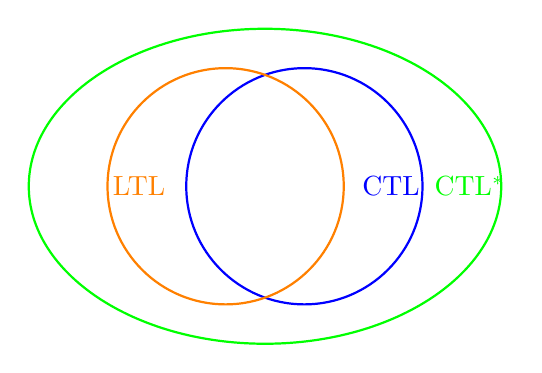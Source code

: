 \begin{tikzpicture}[
]
\draw[green,thick] (0,0) ellipse (3 and 2);
\draw[blue,thick] (.5,0) circle (1.5);
\draw[orange,thick] (-.5,0) circle (1.5);
\node[green] (ctl*) at (2.6,0) {CTL$^*$};
\node[blue] (ctl) at (1.6,0) {CTL};
\node[orange] (ltl) at (-1.6,0) {LTL};
\end{tikzpicture}